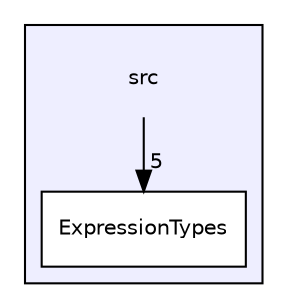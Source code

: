 digraph "src" {
  compound=true
  node [ fontsize="10", fontname="Helvetica"];
  edge [ labelfontsize="10", labelfontname="Helvetica"];
  subgraph clusterdir_68267d1309a1af8e8297ef4c3efbcdba {
    graph [ bgcolor="#eeeeff", pencolor="black", label="" URL="dir_68267d1309a1af8e8297ef4c3efbcdba.html"];
    dir_68267d1309a1af8e8297ef4c3efbcdba [shape=plaintext label="src"];
    dir_abd7a3813617874e4df0383b807e2b76 [shape=box label="ExpressionTypes" color="black" fillcolor="white" style="filled" URL="dir_abd7a3813617874e4df0383b807e2b76.html"];
  }
  dir_68267d1309a1af8e8297ef4c3efbcdba->dir_abd7a3813617874e4df0383b807e2b76 [headlabel="5", labeldistance=1.5 headhref="dir_000000_000001.html"];
}
